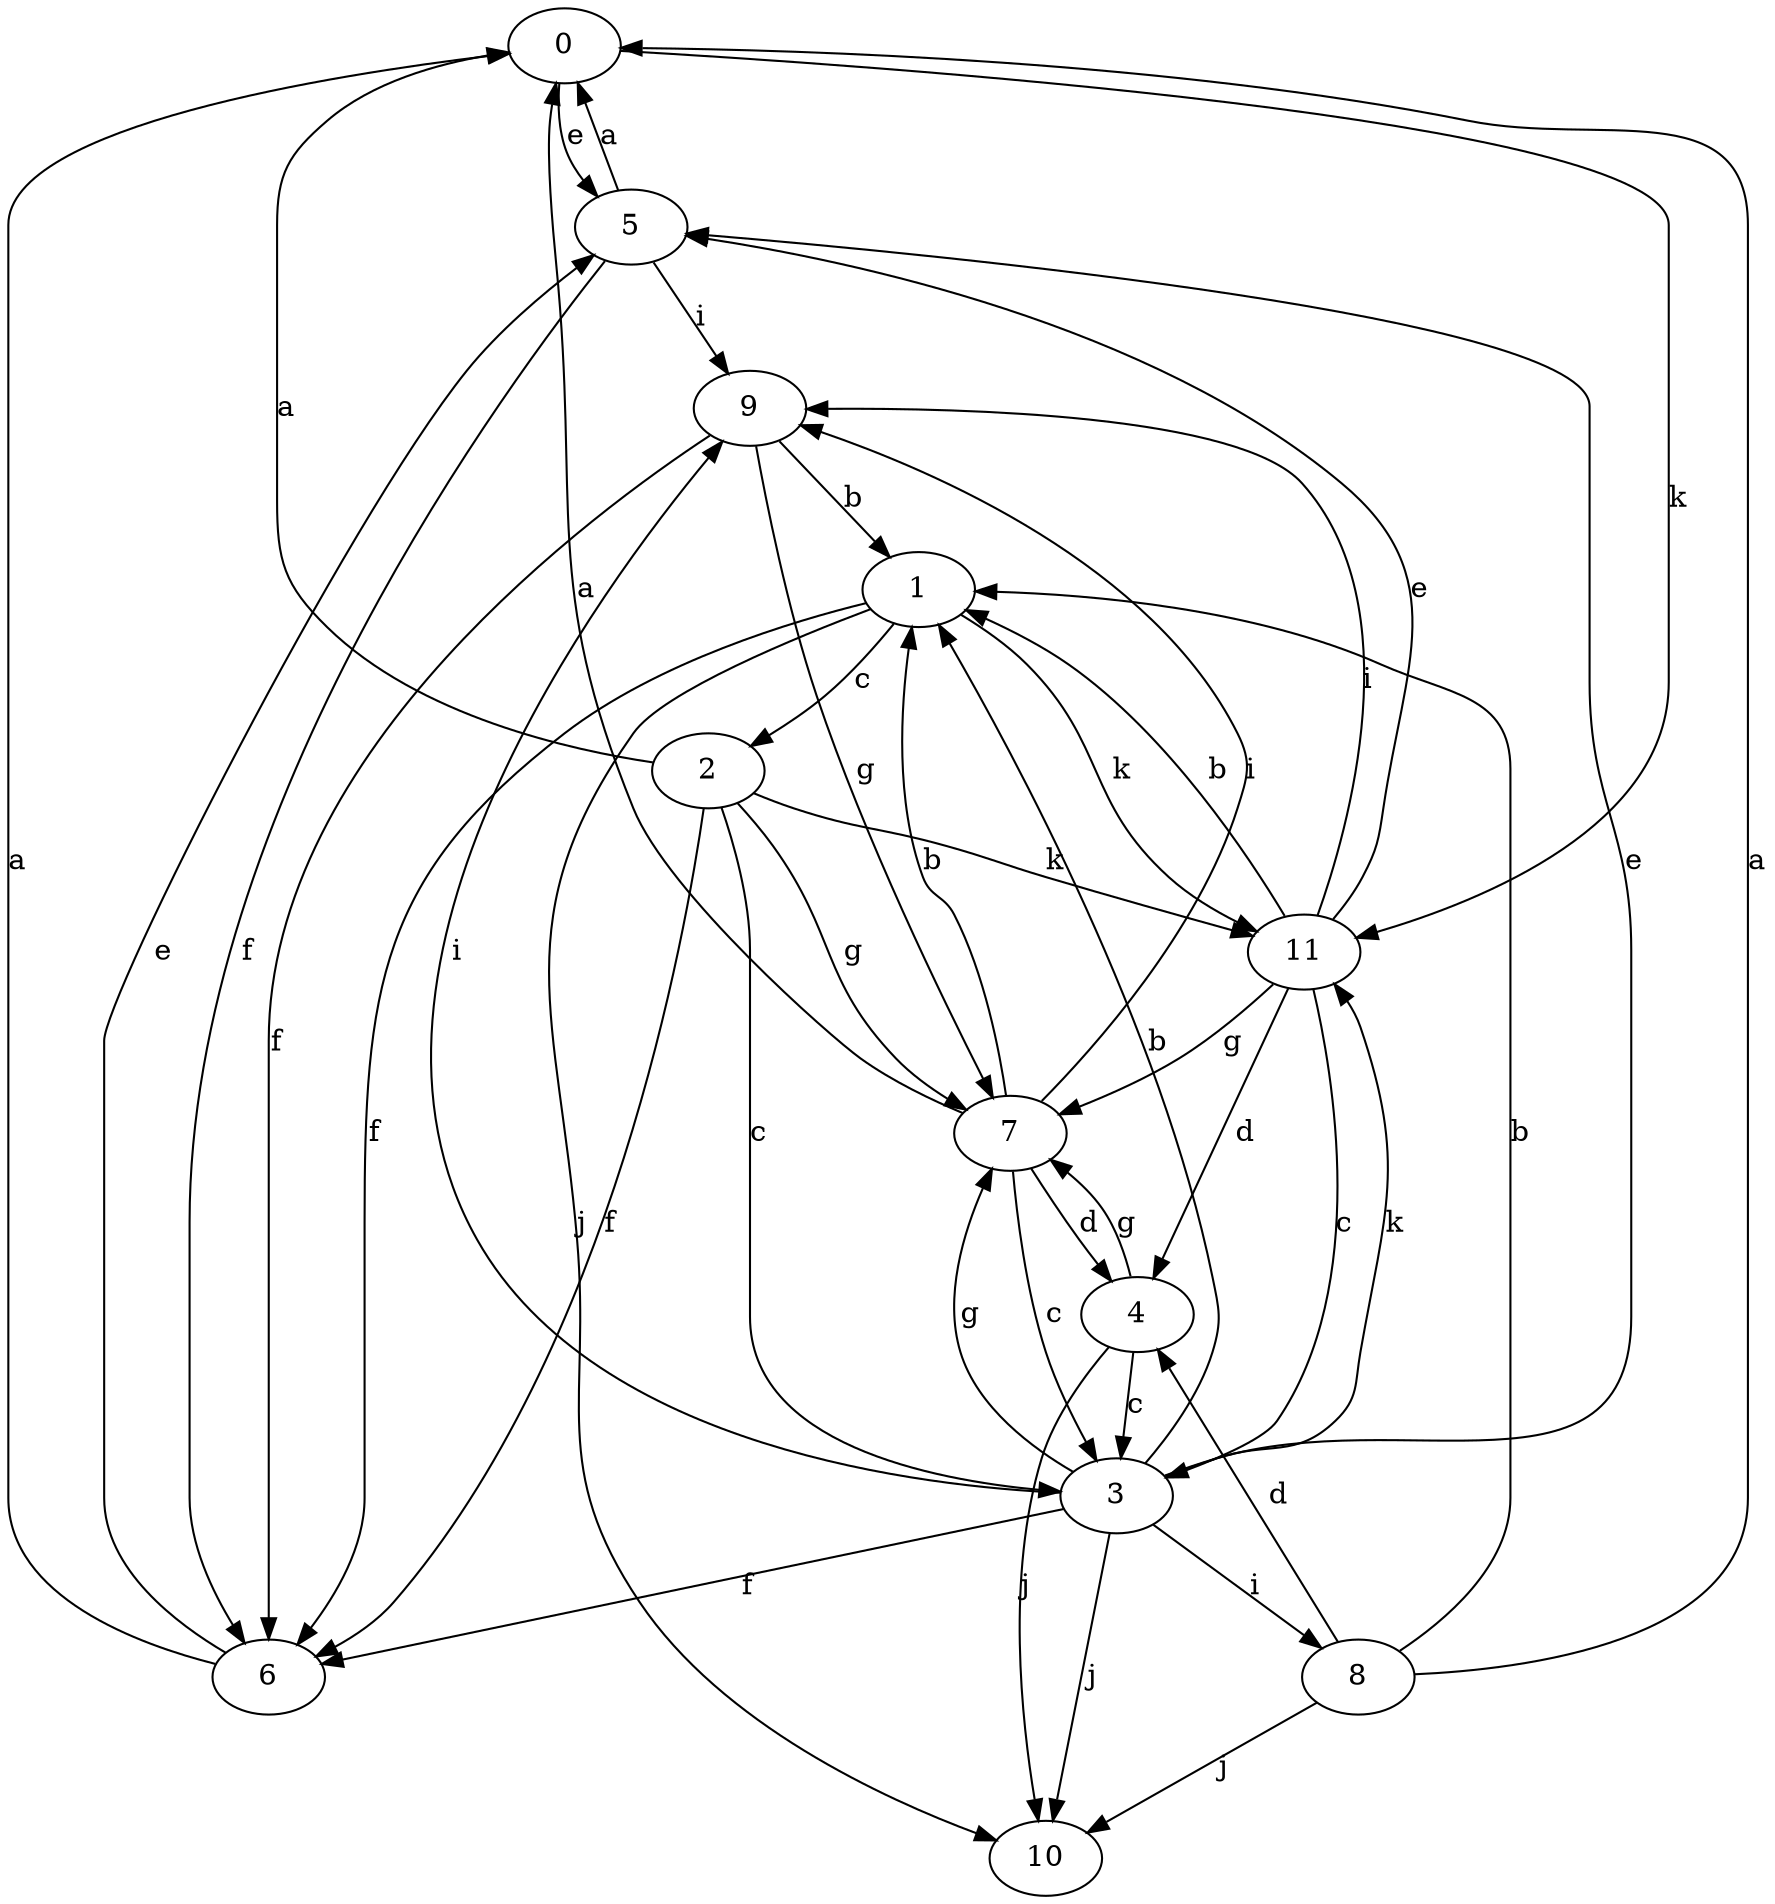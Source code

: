 strict digraph  {
0;
1;
2;
3;
4;
5;
6;
7;
8;
9;
10;
11;
0 -> 5  [label=e];
0 -> 11  [label=k];
1 -> 2  [label=c];
1 -> 6  [label=f];
1 -> 10  [label=j];
1 -> 11  [label=k];
2 -> 0  [label=a];
2 -> 3  [label=c];
2 -> 6  [label=f];
2 -> 7  [label=g];
2 -> 11  [label=k];
3 -> 1  [label=b];
3 -> 5  [label=e];
3 -> 6  [label=f];
3 -> 7  [label=g];
3 -> 8  [label=i];
3 -> 9  [label=i];
3 -> 10  [label=j];
3 -> 11  [label=k];
4 -> 3  [label=c];
4 -> 7  [label=g];
4 -> 10  [label=j];
5 -> 0  [label=a];
5 -> 6  [label=f];
5 -> 9  [label=i];
6 -> 0  [label=a];
6 -> 5  [label=e];
7 -> 0  [label=a];
7 -> 1  [label=b];
7 -> 3  [label=c];
7 -> 4  [label=d];
7 -> 9  [label=i];
8 -> 0  [label=a];
8 -> 1  [label=b];
8 -> 4  [label=d];
8 -> 10  [label=j];
9 -> 1  [label=b];
9 -> 6  [label=f];
9 -> 7  [label=g];
11 -> 1  [label=b];
11 -> 3  [label=c];
11 -> 4  [label=d];
11 -> 5  [label=e];
11 -> 7  [label=g];
11 -> 9  [label=i];
}
